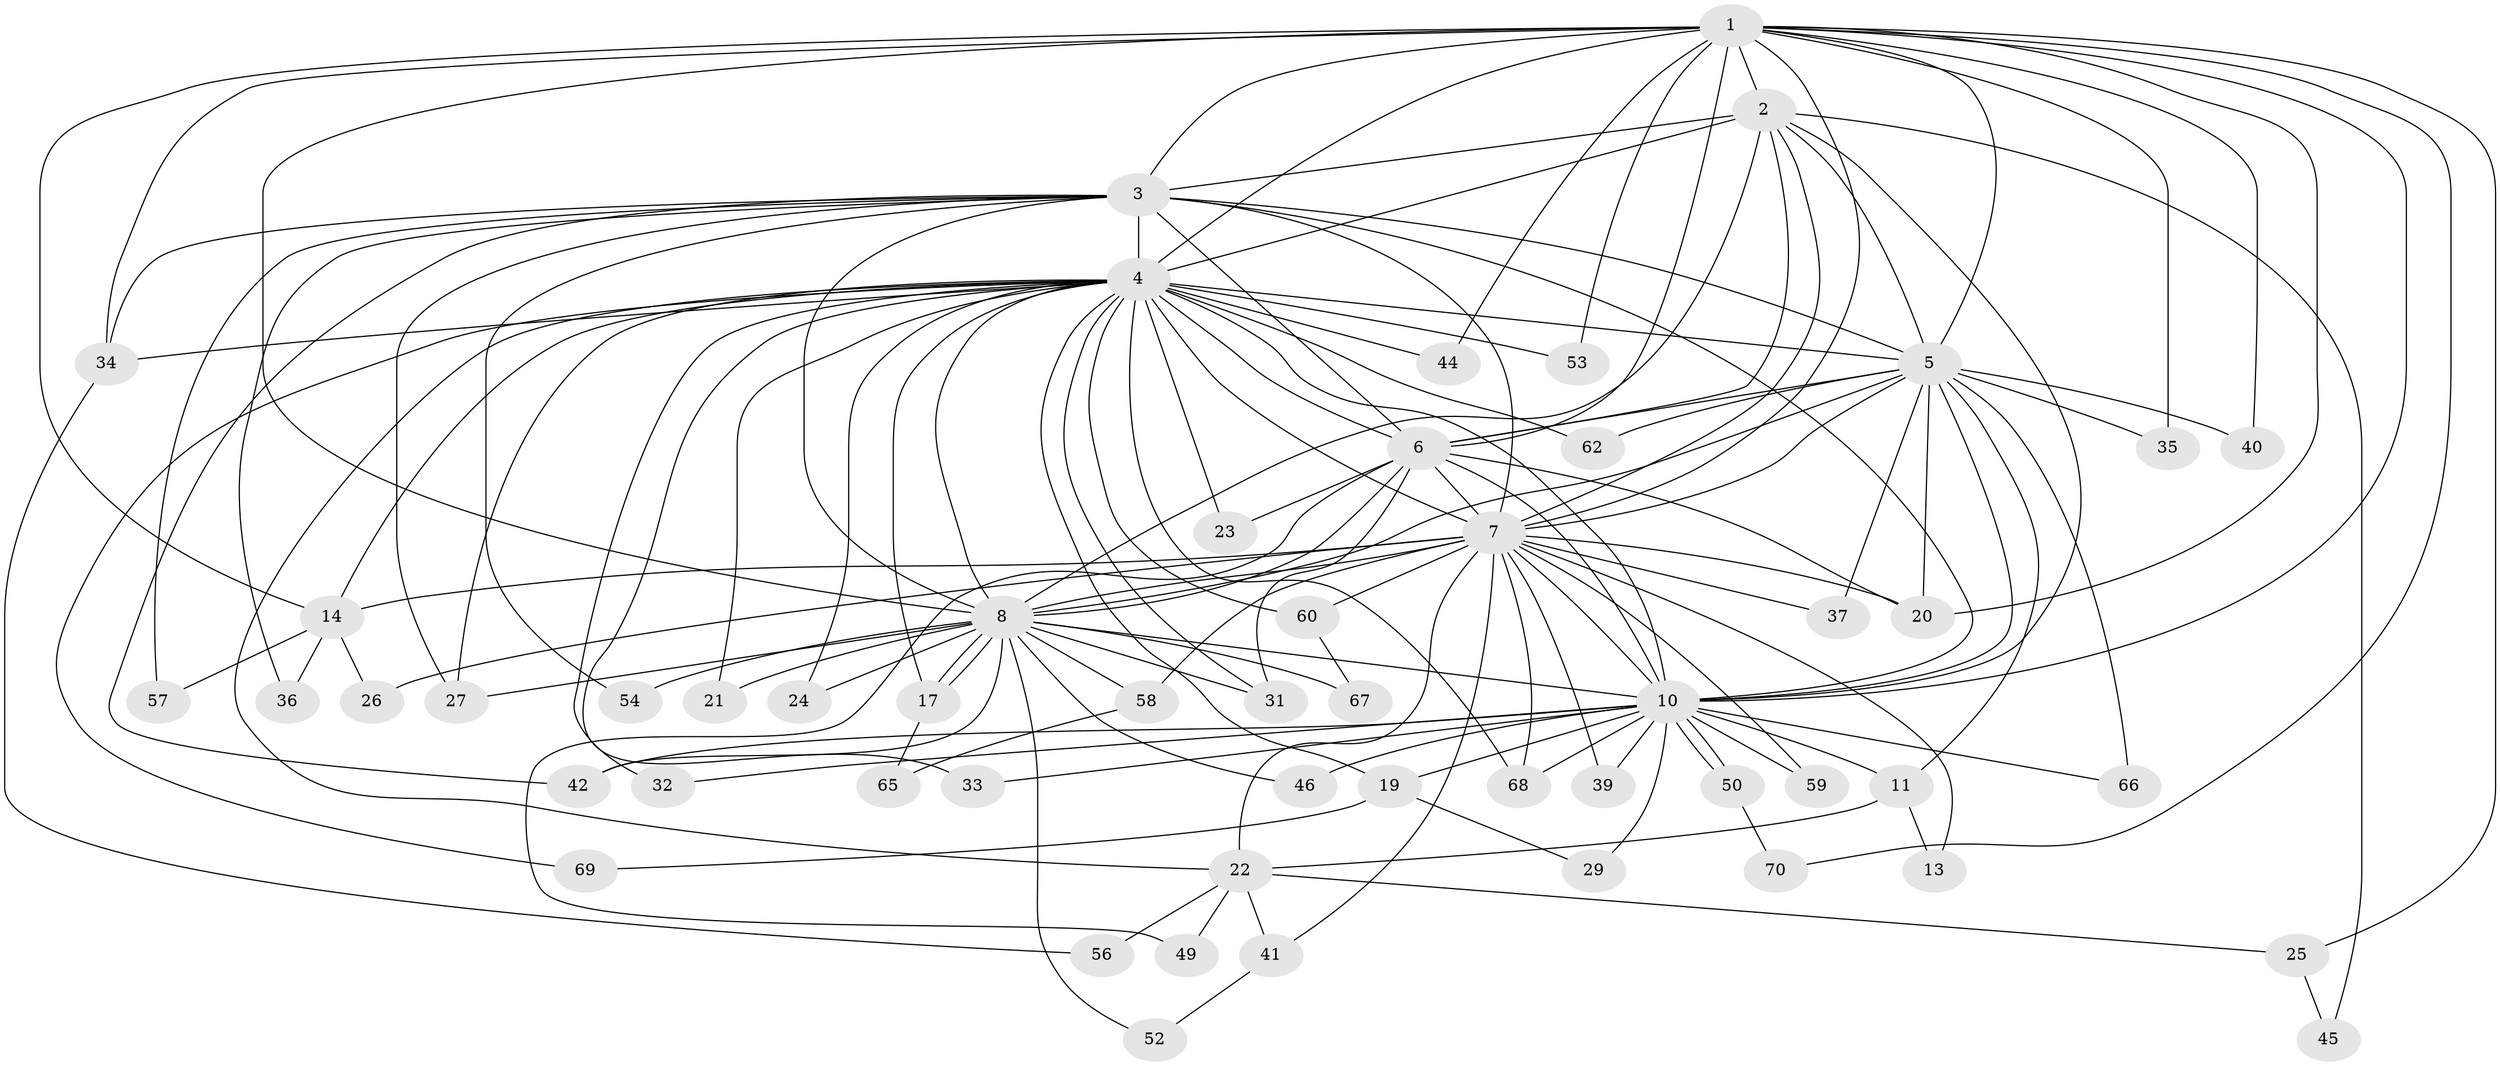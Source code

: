 // Generated by graph-tools (version 1.1) at 2025/51/02/27/25 19:51:48]
// undirected, 54 vertices, 136 edges
graph export_dot {
graph [start="1"]
  node [color=gray90,style=filled];
  1 [super="+15"];
  2;
  3 [super="+28"];
  4 [super="+9"];
  5 [super="+38"];
  6 [super="+18"];
  7 [super="+43"];
  8 [super="+51"];
  10 [super="+64"];
  11 [super="+12"];
  13;
  14 [super="+16"];
  17 [super="+61"];
  19 [super="+30"];
  20 [super="+72"];
  21;
  22 [super="+63"];
  23;
  24;
  25;
  26;
  27;
  29;
  31;
  32 [super="+47"];
  33;
  34 [super="+48"];
  35;
  36;
  37;
  39;
  40;
  41;
  42;
  44 [super="+55"];
  45;
  46;
  49;
  50;
  52;
  53;
  54;
  56;
  57;
  58;
  59;
  60;
  62;
  65;
  66;
  67;
  68 [super="+71"];
  69;
  70;
  1 -- 2;
  1 -- 3;
  1 -- 4 [weight=2];
  1 -- 5;
  1 -- 6 [weight=2];
  1 -- 7 [weight=2];
  1 -- 8;
  1 -- 10;
  1 -- 20;
  1 -- 25;
  1 -- 35;
  1 -- 40;
  1 -- 44;
  1 -- 70;
  1 -- 53;
  1 -- 34;
  1 -- 14;
  2 -- 3;
  2 -- 4 [weight=2];
  2 -- 5;
  2 -- 6;
  2 -- 7;
  2 -- 8;
  2 -- 10;
  2 -- 45;
  3 -- 4 [weight=2];
  3 -- 5;
  3 -- 6;
  3 -- 7;
  3 -- 8;
  3 -- 10;
  3 -- 34;
  3 -- 36;
  3 -- 42;
  3 -- 54;
  3 -- 57;
  3 -- 27;
  4 -- 5 [weight=3];
  4 -- 6 [weight=2];
  4 -- 7 [weight=2];
  4 -- 8 [weight=2];
  4 -- 10 [weight=2];
  4 -- 19;
  4 -- 23;
  4 -- 24;
  4 -- 27;
  4 -- 33;
  4 -- 53;
  4 -- 60;
  4 -- 62;
  4 -- 68;
  4 -- 69;
  4 -- 32 [weight=2];
  4 -- 34;
  4 -- 44 [weight=2];
  4 -- 14;
  4 -- 21;
  4 -- 22;
  4 -- 31;
  4 -- 17;
  5 -- 6;
  5 -- 7;
  5 -- 8;
  5 -- 10;
  5 -- 11;
  5 -- 35;
  5 -- 37;
  5 -- 40;
  5 -- 62;
  5 -- 66;
  5 -- 20;
  6 -- 7;
  6 -- 8;
  6 -- 10;
  6 -- 20;
  6 -- 23;
  6 -- 31;
  6 -- 49;
  7 -- 8;
  7 -- 10;
  7 -- 13;
  7 -- 14;
  7 -- 26;
  7 -- 37;
  7 -- 39;
  7 -- 41;
  7 -- 59;
  7 -- 60;
  7 -- 58;
  7 -- 20;
  7 -- 22;
  7 -- 68;
  8 -- 10;
  8 -- 17;
  8 -- 17;
  8 -- 21;
  8 -- 24;
  8 -- 27;
  8 -- 42;
  8 -- 46;
  8 -- 52;
  8 -- 54;
  8 -- 58;
  8 -- 67;
  8 -- 31;
  10 -- 11 [weight=2];
  10 -- 19 [weight=2];
  10 -- 29;
  10 -- 32;
  10 -- 33;
  10 -- 39;
  10 -- 46;
  10 -- 50;
  10 -- 50;
  10 -- 59;
  10 -- 66;
  10 -- 68;
  10 -- 42;
  11 -- 13;
  11 -- 22;
  14 -- 36;
  14 -- 26;
  14 -- 57;
  17 -- 65;
  19 -- 29;
  19 -- 69;
  22 -- 25;
  22 -- 41;
  22 -- 49;
  22 -- 56;
  25 -- 45;
  34 -- 56;
  41 -- 52;
  50 -- 70;
  58 -- 65;
  60 -- 67;
}
